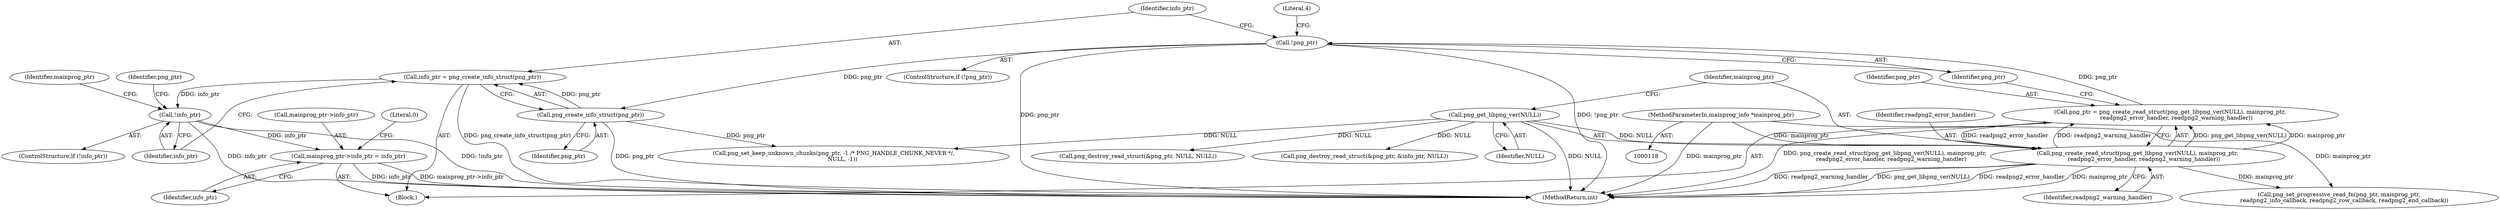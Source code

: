 digraph "0_Android_9d4853418ab2f754c2b63e091c29c5529b8b86ca_4@API" {
"1000136" [label="(Call,info_ptr = png_create_info_struct(png_ptr))"];
"1000138" [label="(Call,png_create_info_struct(png_ptr))"];
"1000132" [label="(Call,!png_ptr)"];
"1000123" [label="(Call,png_ptr = png_create_read_struct(png_get_libpng_ver(NULL), mainprog_ptr,\n       readpng2_error_handler, readpng2_warning_handler))"];
"1000125" [label="(Call,png_create_read_struct(png_get_libpng_ver(NULL), mainprog_ptr,\n       readpng2_error_handler, readpng2_warning_handler))"];
"1000126" [label="(Call,png_get_libpng_ver(NULL))"];
"1000119" [label="(MethodParameterIn,mainprog_info *mainprog_ptr)"];
"1000141" [label="(Call,!info_ptr)"];
"1000193" [label="(Call,mainprog_ptr->info_ptr = info_ptr)"];
"1000133" [label="(Identifier,png_ptr)"];
"1000124" [label="(Identifier,png_ptr)"];
"1000194" [label="(Call,mainprog_ptr->info_ptr)"];
"1000137" [label="(Identifier,info_ptr)"];
"1000128" [label="(Identifier,mainprog_ptr)"];
"1000141" [label="(Call,!info_ptr)"];
"1000200" [label="(MethodReturn,int)"];
"1000123" [label="(Call,png_ptr = png_create_read_struct(png_get_libpng_ver(NULL), mainprog_ptr,\n       readpng2_error_handler, readpng2_warning_handler))"];
"1000125" [label="(Call,png_create_read_struct(png_get_libpng_ver(NULL), mainprog_ptr,\n       readpng2_error_handler, readpng2_warning_handler))"];
"1000119" [label="(MethodParameterIn,mainprog_info *mainprog_ptr)"];
"1000182" [label="(Call,png_set_progressive_read_fn(png_ptr, mainprog_ptr,\n      readpng2_info_callback, readpng2_row_callback, readpng2_end_callback))"];
"1000120" [label="(Block,)"];
"1000142" [label="(Identifier,info_ptr)"];
"1000140" [label="(ControlStructure,if (!info_ptr))"];
"1000129" [label="(Identifier,readpng2_error_handler)"];
"1000138" [label="(Call,png_create_info_struct(png_ptr))"];
"1000157" [label="(Call,png_destroy_read_struct(&png_ptr, &info_ptr, NULL))"];
"1000127" [label="(Identifier,NULL)"];
"1000197" [label="(Identifier,info_ptr)"];
"1000126" [label="(Call,png_get_libpng_ver(NULL))"];
"1000130" [label="(Identifier,readpng2_warning_handler)"];
"1000144" [label="(Call,png_destroy_read_struct(&png_ptr, NULL, NULL))"];
"1000135" [label="(Literal,4)"];
"1000146" [label="(Identifier,png_ptr)"];
"1000139" [label="(Identifier,png_ptr)"];
"1000132" [label="(Call,!png_ptr)"];
"1000154" [label="(Identifier,mainprog_ptr)"];
"1000193" [label="(Call,mainprog_ptr->info_ptr = info_ptr)"];
"1000131" [label="(ControlStructure,if (!png_ptr))"];
"1000167" [label="(Call,png_set_keep_unknown_chunks(png_ptr, -1 /* PNG_HANDLE_CHUNK_NEVER */,\n          NULL, -1))"];
"1000199" [label="(Literal,0)"];
"1000136" [label="(Call,info_ptr = png_create_info_struct(png_ptr))"];
"1000136" -> "1000120"  [label="AST: "];
"1000136" -> "1000138"  [label="CFG: "];
"1000137" -> "1000136"  [label="AST: "];
"1000138" -> "1000136"  [label="AST: "];
"1000142" -> "1000136"  [label="CFG: "];
"1000136" -> "1000200"  [label="DDG: png_create_info_struct(png_ptr)"];
"1000138" -> "1000136"  [label="DDG: png_ptr"];
"1000136" -> "1000141"  [label="DDG: info_ptr"];
"1000138" -> "1000139"  [label="CFG: "];
"1000139" -> "1000138"  [label="AST: "];
"1000138" -> "1000200"  [label="DDG: png_ptr"];
"1000132" -> "1000138"  [label="DDG: png_ptr"];
"1000138" -> "1000167"  [label="DDG: png_ptr"];
"1000132" -> "1000131"  [label="AST: "];
"1000132" -> "1000133"  [label="CFG: "];
"1000133" -> "1000132"  [label="AST: "];
"1000135" -> "1000132"  [label="CFG: "];
"1000137" -> "1000132"  [label="CFG: "];
"1000132" -> "1000200"  [label="DDG: png_ptr"];
"1000132" -> "1000200"  [label="DDG: !png_ptr"];
"1000123" -> "1000132"  [label="DDG: png_ptr"];
"1000123" -> "1000120"  [label="AST: "];
"1000123" -> "1000125"  [label="CFG: "];
"1000124" -> "1000123"  [label="AST: "];
"1000125" -> "1000123"  [label="AST: "];
"1000133" -> "1000123"  [label="CFG: "];
"1000123" -> "1000200"  [label="DDG: png_create_read_struct(png_get_libpng_ver(NULL), mainprog_ptr,\n       readpng2_error_handler, readpng2_warning_handler)"];
"1000125" -> "1000123"  [label="DDG: png_get_libpng_ver(NULL)"];
"1000125" -> "1000123"  [label="DDG: mainprog_ptr"];
"1000125" -> "1000123"  [label="DDG: readpng2_error_handler"];
"1000125" -> "1000123"  [label="DDG: readpng2_warning_handler"];
"1000125" -> "1000130"  [label="CFG: "];
"1000126" -> "1000125"  [label="AST: "];
"1000128" -> "1000125"  [label="AST: "];
"1000129" -> "1000125"  [label="AST: "];
"1000130" -> "1000125"  [label="AST: "];
"1000125" -> "1000200"  [label="DDG: readpng2_warning_handler"];
"1000125" -> "1000200"  [label="DDG: png_get_libpng_ver(NULL)"];
"1000125" -> "1000200"  [label="DDG: readpng2_error_handler"];
"1000125" -> "1000200"  [label="DDG: mainprog_ptr"];
"1000126" -> "1000125"  [label="DDG: NULL"];
"1000119" -> "1000125"  [label="DDG: mainprog_ptr"];
"1000125" -> "1000182"  [label="DDG: mainprog_ptr"];
"1000126" -> "1000127"  [label="CFG: "];
"1000127" -> "1000126"  [label="AST: "];
"1000128" -> "1000126"  [label="CFG: "];
"1000126" -> "1000200"  [label="DDG: NULL"];
"1000126" -> "1000144"  [label="DDG: NULL"];
"1000126" -> "1000157"  [label="DDG: NULL"];
"1000126" -> "1000167"  [label="DDG: NULL"];
"1000119" -> "1000118"  [label="AST: "];
"1000119" -> "1000200"  [label="DDG: mainprog_ptr"];
"1000119" -> "1000182"  [label="DDG: mainprog_ptr"];
"1000141" -> "1000140"  [label="AST: "];
"1000141" -> "1000142"  [label="CFG: "];
"1000142" -> "1000141"  [label="AST: "];
"1000146" -> "1000141"  [label="CFG: "];
"1000154" -> "1000141"  [label="CFG: "];
"1000141" -> "1000200"  [label="DDG: info_ptr"];
"1000141" -> "1000200"  [label="DDG: !info_ptr"];
"1000141" -> "1000193"  [label="DDG: info_ptr"];
"1000193" -> "1000120"  [label="AST: "];
"1000193" -> "1000197"  [label="CFG: "];
"1000194" -> "1000193"  [label="AST: "];
"1000197" -> "1000193"  [label="AST: "];
"1000199" -> "1000193"  [label="CFG: "];
"1000193" -> "1000200"  [label="DDG: info_ptr"];
"1000193" -> "1000200"  [label="DDG: mainprog_ptr->info_ptr"];
}
